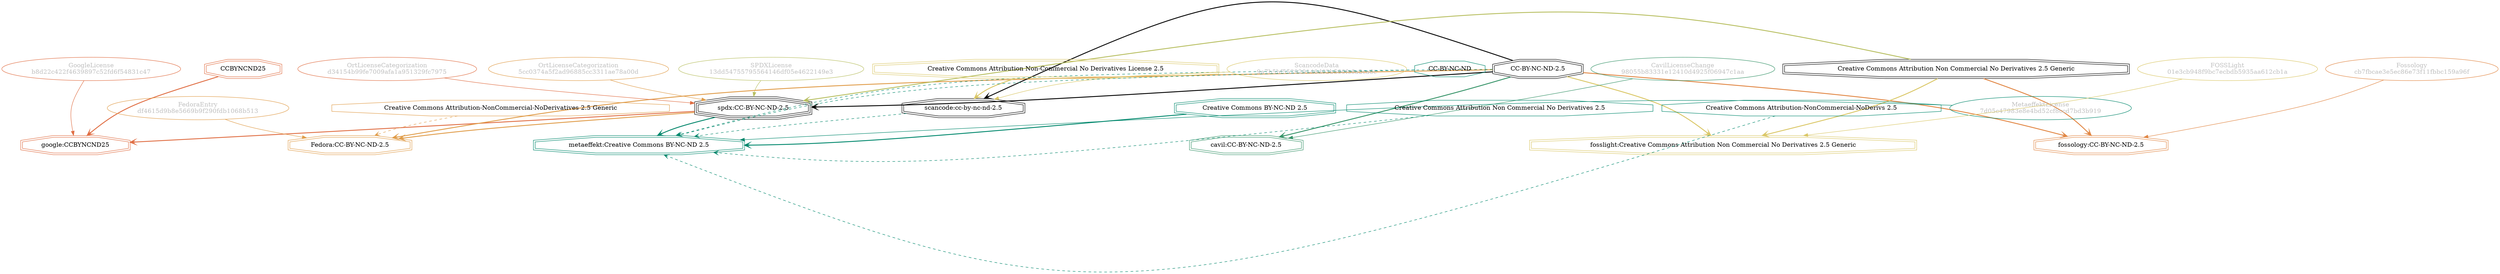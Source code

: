 strict digraph {
    node [shape=box];
    graph [splines=curved];
    910 [label="SPDXLicense\n13dd54755795564146df05e4622149e3"
        ,fontcolor=gray
        ,color="#b8bf62"
        ,fillcolor="beige;1"
        ,shape=ellipse];
    911 [label="spdx:CC-BY-NC-ND-2.5"
        ,shape=tripleoctagon];
    912 [label="CC-BY-NC-ND-2.5"
        ,shape=doubleoctagon];
    913 [label="Creative Commons Attribution Non Commercial No Derivatives 2.5 Generic"
        ,shape=doubleoctagon];
    5396 [label="GoogleLicense\nb8d22c422f4639897c52fd6f54831c47"
         ,fontcolor=gray
         ,color="#e06f45"
         ,fillcolor="beige;1"
         ,shape=ellipse];
    5397 [label="google:CCBYNCND25"
         ,color="#e06f45"
         ,shape=doubleoctagon];
    5398 [label=CCBYNCND25
         ,color="#e06f45"
         ,shape=doubleoctagon];
    6115 [label="FedoraEntry\ndf4615d9b8e5669b9f290fdb1068b513"
         ,fontcolor=gray
         ,color="#e09d4b"
         ,fillcolor="beige;1"
         ,shape=ellipse];
    6116 [label="Fedora:CC-BY-NC-ND-2.5"
         ,color="#e09d4b"
         ,shape=doubleoctagon];
    6117 [label="Creative Commons Attribution-NonCommercial-NoDerivatives 2.5 Generic"
         ,color="#e09d4b"
         ,shape=octagon];
    13341 [label="ScancodeData\n9a7b5bf552929146d02b500fc6a2ca6c"
          ,fontcolor=gray
          ,color="#dac767"
          ,fillcolor="beige;1"
          ,shape=ellipse];
    13342 [label="scancode:cc-by-nc-nd-2.5"
          ,shape=doubleoctagon];
    13343 [label="Creative Commons Attribution Non-Commercial No Derivatives License 2.5"
          ,color="#dac767"
          ,shape=doubleoctagon];
    26832 [label="Fossology\ncb7fbcae3e5ec86e73f11fbbc159a96f"
          ,fontcolor=gray
          ,color="#e18745"
          ,fillcolor="beige;1"
          ,shape=ellipse];
    26833 [label="fossology:CC-BY-NC-ND-2.5"
          ,color="#e18745"
          ,shape=doubleoctagon];
    28581 [label="OrtLicenseCategorization\nd34154b99fe7009afa1a951329fc7975"
          ,fontcolor=gray
          ,color="#e06f45"
          ,fillcolor="beige;1"
          ,shape=ellipse];
    35412 [label="OrtLicenseCategorization\n5cc0374a5f2ad96885cc3311ae78a00d"
          ,fontcolor=gray
          ,color="#e09d4b"
          ,fillcolor="beige;1"
          ,shape=ellipse];
    36569 [label="CavilLicenseChange\n98055b83331e12410d4925f06947c1aa"
          ,fontcolor=gray
          ,color="#379469"
          ,fillcolor="beige;1"
          ,shape=ellipse];
    36570 [label="cavil:CC-BY-NC-ND-2.5"
          ,color="#379469"
          ,shape=doubleoctagon];
    40205 [label="CC-BY-NC-ND"
          ,color="#00876c"
          ,shape=octagon];
    40216 [label="MetaeffektLicense\n7d05c47983e8e4bd52cf8ccd7bd3b919"
          ,fontcolor=gray
          ,color="#00876c"
          ,fillcolor="beige;1"
          ,shape=ellipse];
    40217 [label="metaeffekt:Creative Commons BY-NC-ND 2.5"
          ,color="#00876c"
          ,shape=doubleoctagon];
    40218 [label="Creative Commons BY-NC-ND 2.5"
          ,color="#00876c"
          ,shape=doubleoctagon];
    40219 [label="Creative Commons Attribution Non Commercial No Derivatives 2.5"
          ,color="#00876c"
          ,shape=octagon];
    40220 [label="Creative Commons Attribution-NonCommercial-NoDerivs 2.5"
          ,color="#00876c"
          ,shape=octagon];
    51147 [label="FOSSLight\n01e3cb948f9bc7ecbdb5935aa612cb1a"
          ,fontcolor=gray
          ,color="#dac767"
          ,fillcolor="beige;1"
          ,shape=ellipse];
    51148 [label="fosslight:Creative Commons Attribution Non Commercial No Derivatives 2.5 Generic"
          ,color="#dac767"
          ,shape=doubleoctagon];
    910 -> 911 [weight=0.5
               ,color="#b8bf62"];
    911 -> 5397 [style=bold
                ,arrowhead=vee
                ,weight=0.7
                ,color="#e06f45"];
    911 -> 6116 [style=bold
                ,arrowhead=vee
                ,weight=0.7
                ,color="#e09d4b"];
    911 -> 40217 [style=bold
                 ,arrowhead=vee
                 ,weight=0.7
                 ,color="#00876c"];
    912 -> 911 [style=bold
               ,arrowhead=vee
               ,weight=0.7];
    912 -> 6116 [style=bold
                ,arrowhead=vee
                ,weight=0.7
                ,color="#e09d4b"];
    912 -> 13342 [style=bold
                 ,arrowhead=vee
                 ,weight=0.7];
    912 -> 26833 [style=bold
                 ,arrowhead=vee
                 ,weight=0.7
                 ,color="#e18745"];
    912 -> 36570 [style=bold
                 ,arrowhead=vee
                 ,weight=0.7
                 ,color="#379469"];
    912 -> 36570 [style=bold
                 ,arrowhead=vee
                 ,weight=0.7
                 ,color="#379469"];
    912 -> 40217 [style=dashed
                 ,arrowhead=vee
                 ,weight=0.5
                 ,color="#00876c"];
    912 -> 51148 [style=bold
                 ,arrowhead=vee
                 ,weight=0.7
                 ,color="#dac767"];
    913 -> 911 [style=bold
               ,arrowhead=vee
               ,weight=0.7
               ,color="#b8bf62"];
    913 -> 26833 [style=bold
                 ,arrowhead=vee
                 ,weight=0.7
                 ,color="#e18745"];
    913 -> 51148 [style=bold
                 ,arrowhead=vee
                 ,weight=0.7
                 ,color="#dac767"];
    5396 -> 5397 [weight=0.5
                 ,color="#e06f45"];
    5398 -> 5397 [style=bold
                 ,arrowhead=vee
                 ,weight=0.7
                 ,color="#e06f45"];
    6115 -> 6116 [weight=0.5
                 ,color="#e09d4b"];
    6117 -> 6116 [style=dashed
                 ,arrowhead=vee
                 ,weight=0.5
                 ,color="#e09d4b"];
    13341 -> 13342 [weight=0.5
                   ,color="#dac767"];
    13342 -> 40217 [style=dashed
                   ,arrowhead=vee
                   ,weight=0.5
                   ,color="#00876c"];
    13343 -> 13342 [style=bold
                   ,arrowhead=vee
                   ,weight=0.7
                   ,color="#dac767"];
    26832 -> 26833 [weight=0.5
                   ,color="#e18745"];
    28581 -> 911 [weight=0.5
                 ,color="#e06f45"];
    35412 -> 911 [weight=0.5
                 ,color="#e09d4b"];
    36569 -> 36570 [weight=0.5
                   ,color="#379469"];
    40205 -> 40217 [style=dashed
                   ,arrowhead=vee
                   ,weight=0.5
                   ,color="#00876c"];
    40216 -> 40217 [weight=0.5
                   ,color="#00876c"];
    40218 -> 40217 [style=bold
                   ,arrowhead=vee
                   ,weight=0.7
                   ,color="#00876c"];
    40219 -> 40217 [style=dashed
                   ,arrowhead=vee
                   ,weight=0.5
                   ,color="#00876c"];
    40220 -> 40217 [style=dashed
                   ,arrowhead=vee
                   ,weight=0.5
                   ,color="#00876c"];
    51147 -> 51148 [weight=0.5
                   ,color="#dac767"];
}
